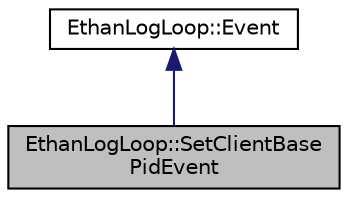 digraph "EthanLogLoop::SetClientBasePidEvent"
{
 // LATEX_PDF_SIZE
  edge [fontname="Helvetica",fontsize="10",labelfontname="Helvetica",labelfontsize="10"];
  node [fontname="Helvetica",fontsize="10",shape=record];
  Node1 [label="EthanLogLoop::SetClientBase\lPidEvent",height=0.2,width=0.4,color="black", fillcolor="grey75", style="filled", fontcolor="black",tooltip=" "];
  Node2 -> Node1 [dir="back",color="midnightblue",fontsize="10",style="solid"];
  Node2 [label="EthanLogLoop::Event",height=0.2,width=0.4,color="black", fillcolor="white", style="filled",URL="$structEthanLogLoop_1_1Event.html",tooltip=" "];
}
